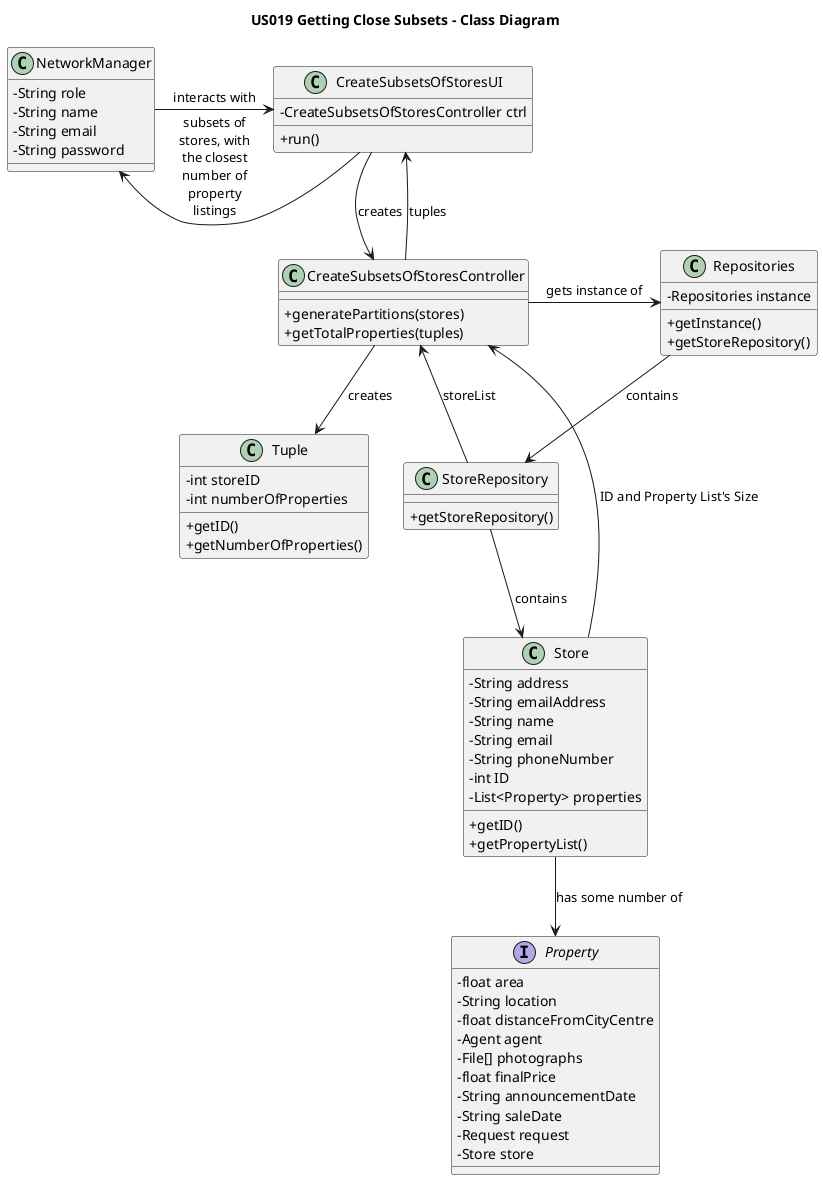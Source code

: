 @startuml
skinparam packageStyle rectangle
skinparam shadowing false
skinparam classAttributeIconSize 0

title US019 Getting Close Subsets - Class Diagram

class NetworkManager {
-String role
-String name
-String email
-String password
}

interface Property {
-float area
-String location
-float distanceFromCityCentre
-Agent agent
-File[] photographs
-float finalPrice
-String announcementDate
-String saleDate
-Request request
-Store store
}

class Store {
-String address
-String emailAddress
-String name
-String email
-String phoneNumber
-int ID
-List<Property> properties
___
+getID()
+getPropertyList()
}

class StoreRepository {
___
+getStoreRepository()
}

class Repositories{
-Repositories instance
___
+getInstance()
+getStoreRepository()
}

class Tuple{
-int storeID
-int numberOfProperties
___
+getID()
+getNumberOfProperties()
}

class CreateSubsetsOfStoresUI{
-CreateSubsetsOfStoresController ctrl
___
+run()
}

class CreateSubsetsOfStoresController{
___
+generatePartitions(stores)
+getTotalProperties(tuples)
}

Store --> Property : has some number of


NetworkManager -> CreateSubsetsOfStoresUI : interacts with
CreateSubsetsOfStoresUI --> CreateSubsetsOfStoresController : creates
CreateSubsetsOfStoresController -> Repositories : gets instance of

StoreRepository -> CreateSubsetsOfStoresController : storeList

CreateSubsetsOfStoresController --> CreateSubsetsOfStoresUI : tuples
CreateSubsetsOfStoresUI --> NetworkManager : subsets of\nstores, with\nthe closest\nnumber of\nproperty\nlistings

Store -> CreateSubsetsOfStoresController : ID and Property List's Size
CreateSubsetsOfStoresController --> Tuple : creates

Repositories --> StoreRepository : contains

StoreRepository --> Store : contains

@enduml
